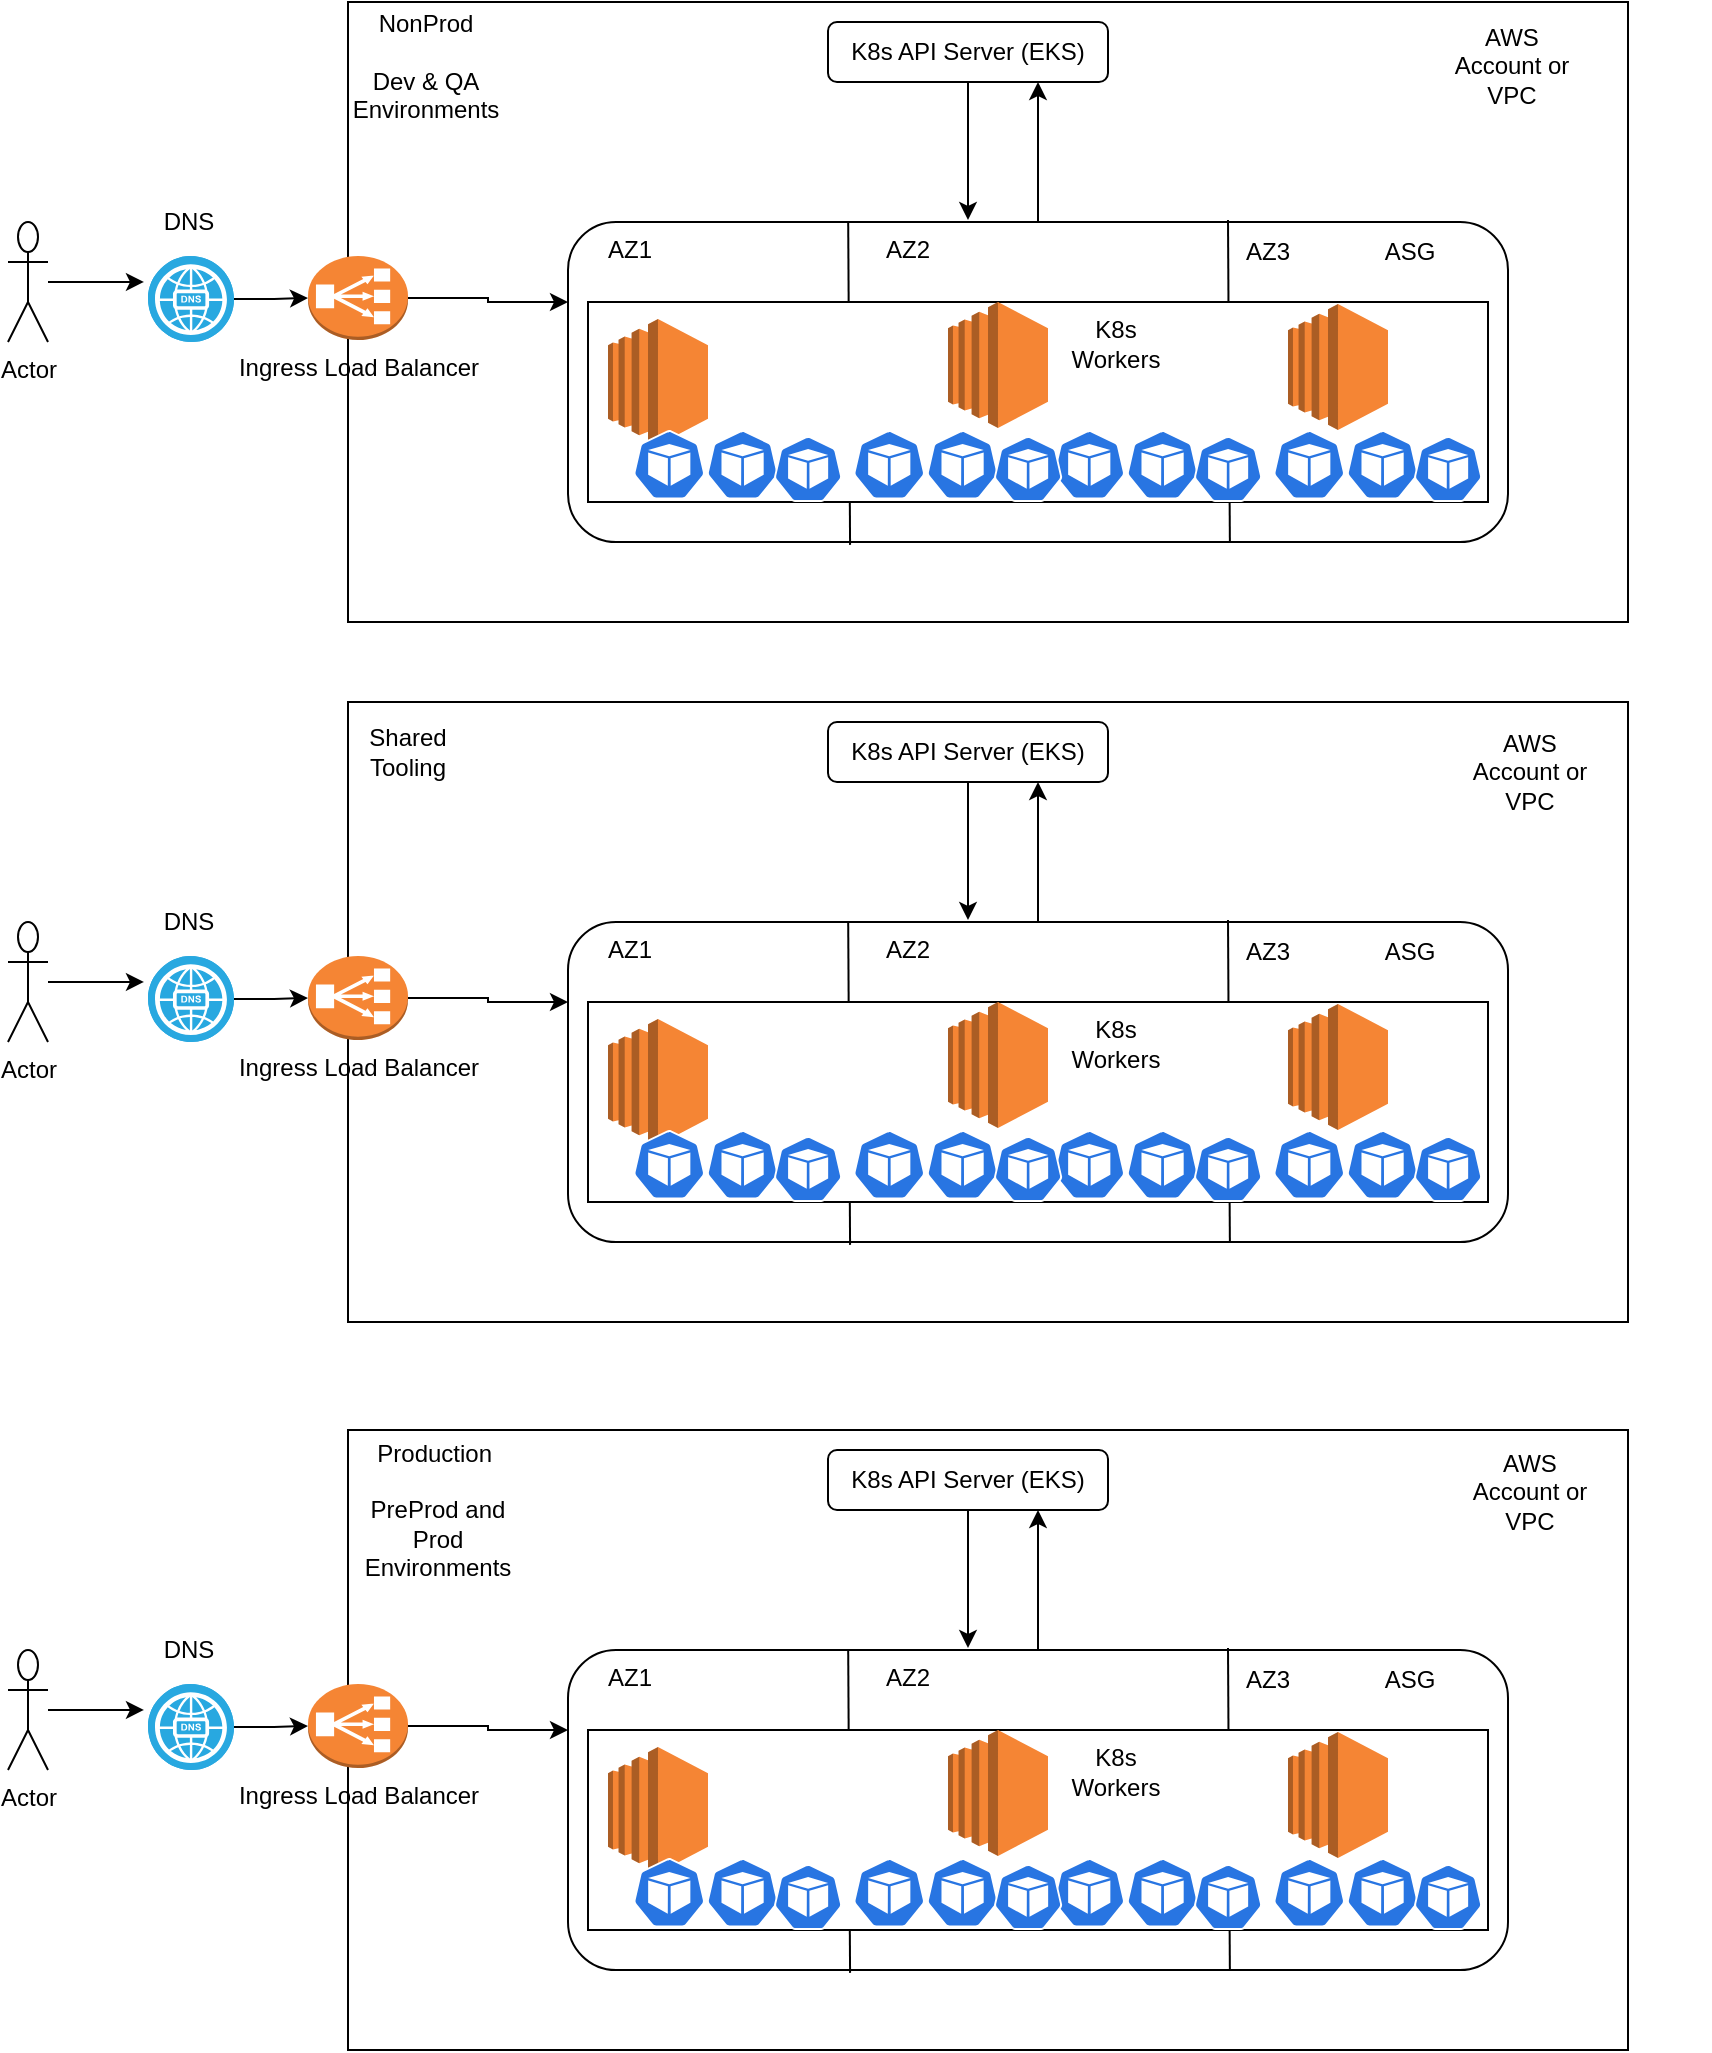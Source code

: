 <mxfile version="17.4.2" type="device"><diagram id="ply_uv6cTJuS1AcXBAx4" name="Page-1"><mxGraphModel dx="1143" dy="652" grid="1" gridSize="10" guides="1" tooltips="1" connect="1" arrows="1" fold="1" page="1" pageScale="1" pageWidth="827" pageHeight="1169" math="0" shadow="0"><root><mxCell id="0"/><mxCell id="1" parent="0"/><mxCell id="VAvdMdZfyU7xohKabj-D-55" value="" style="group" parent="1" vertex="1" connectable="0"><mxGeometry x="9" y="180" width="810" height="310" as="geometry"/></mxCell><mxCell id="VAvdMdZfyU7xohKabj-D-1" value="" style="rounded=0;whiteSpace=wrap;html=1;" parent="VAvdMdZfyU7xohKabj-D-55" vertex="1"><mxGeometry x="170" width="640" height="310" as="geometry"/></mxCell><mxCell id="VAvdMdZfyU7xohKabj-D-2" value="NonProd&lt;br&gt;&lt;br&gt;Dev &amp;amp; QA Environments&lt;br&gt;" style="text;html=1;strokeColor=none;fillColor=none;align=center;verticalAlign=middle;whiteSpace=wrap;rounded=0;" parent="VAvdMdZfyU7xohKabj-D-55" vertex="1"><mxGeometry x="179" y="17" width="60" height="30" as="geometry"/></mxCell><mxCell id="VAvdMdZfyU7xohKabj-D-3" value="Actor" style="shape=umlActor;verticalLabelPosition=bottom;verticalAlign=top;html=1;outlineConnect=0;" parent="VAvdMdZfyU7xohKabj-D-55" vertex="1"><mxGeometry y="110" width="20" height="60" as="geometry"/></mxCell><mxCell id="VAvdMdZfyU7xohKabj-D-4" value="" style="fillColor=#28A8E0;verticalLabelPosition=bottom;sketch=0;html=1;strokeColor=#ffffff;verticalAlign=top;align=center;points=[[0.145,0.145,0],[0.5,0,0],[0.855,0.145,0],[1,0.5,0],[0.855,0.855,0],[0.5,1,0],[0.145,0.855,0],[0,0.5,0]];pointerEvents=1;shape=mxgraph.cisco_safe.compositeIcon;bgIcon=ellipse;resIcon=mxgraph.cisco_safe.capability.dns;" parent="VAvdMdZfyU7xohKabj-D-55" vertex="1"><mxGeometry x="70" y="127" width="43" height="43" as="geometry"/></mxCell><mxCell id="VAvdMdZfyU7xohKabj-D-6" style="edgeStyle=orthogonalEdgeStyle;rounded=0;orthogonalLoop=1;jettySize=auto;html=1;entryX=-0.047;entryY=0.302;entryDx=0;entryDy=0;entryPerimeter=0;" parent="VAvdMdZfyU7xohKabj-D-55" source="VAvdMdZfyU7xohKabj-D-3" target="VAvdMdZfyU7xohKabj-D-4" edge="1"><mxGeometry relative="1" as="geometry"/></mxCell><mxCell id="VAvdMdZfyU7xohKabj-D-5" value="Ingress Load Balancer" style="outlineConnect=0;dashed=0;verticalLabelPosition=bottom;verticalAlign=top;align=center;html=1;shape=mxgraph.aws3.classic_load_balancer;fillColor=#F58534;gradientColor=none;" parent="VAvdMdZfyU7xohKabj-D-55" vertex="1"><mxGeometry x="150" y="127" width="50" height="42" as="geometry"/></mxCell><mxCell id="VAvdMdZfyU7xohKabj-D-7" style="edgeStyle=orthogonalEdgeStyle;rounded=0;orthogonalLoop=1;jettySize=auto;html=1;entryX=0;entryY=0.5;entryDx=0;entryDy=0;entryPerimeter=0;" parent="VAvdMdZfyU7xohKabj-D-55" source="VAvdMdZfyU7xohKabj-D-4" target="VAvdMdZfyU7xohKabj-D-5" edge="1"><mxGeometry relative="1" as="geometry"/></mxCell><mxCell id="VAvdMdZfyU7xohKabj-D-8" value="" style="rounded=1;whiteSpace=wrap;html=1;" parent="VAvdMdZfyU7xohKabj-D-55" vertex="1"><mxGeometry x="280" y="110" width="470" height="160" as="geometry"/></mxCell><mxCell id="VAvdMdZfyU7xohKabj-D-44" style="edgeStyle=orthogonalEdgeStyle;rounded=0;orthogonalLoop=1;jettySize=auto;html=1;entryX=0;entryY=0.25;entryDx=0;entryDy=0;" parent="VAvdMdZfyU7xohKabj-D-55" source="VAvdMdZfyU7xohKabj-D-5" target="VAvdMdZfyU7xohKabj-D-8" edge="1"><mxGeometry relative="1" as="geometry"><Array as="points"><mxPoint x="240" y="148"/><mxPoint x="240" y="150"/></Array></mxGeometry></mxCell><mxCell id="VAvdMdZfyU7xohKabj-D-9" value="K8s API Server (EKS)" style="rounded=1;whiteSpace=wrap;html=1;" parent="VAvdMdZfyU7xohKabj-D-55" vertex="1"><mxGeometry x="410" y="10" width="140" height="30" as="geometry"/></mxCell><mxCell id="VAvdMdZfyU7xohKabj-D-49" style="edgeStyle=orthogonalEdgeStyle;rounded=0;orthogonalLoop=1;jettySize=auto;html=1;entryX=0.75;entryY=1;entryDx=0;entryDy=0;" parent="VAvdMdZfyU7xohKabj-D-55" source="VAvdMdZfyU7xohKabj-D-8" target="VAvdMdZfyU7xohKabj-D-9" edge="1"><mxGeometry relative="1" as="geometry"/></mxCell><mxCell id="VAvdMdZfyU7xohKabj-D-12" value="" style="endArrow=none;html=1;rounded=0;exitX=0.232;exitY=1.009;exitDx=0;exitDy=0;exitPerimeter=0;entryX=0.23;entryY=0.003;entryDx=0;entryDy=0;entryPerimeter=0;" parent="VAvdMdZfyU7xohKabj-D-55" edge="1"><mxGeometry width="50" height="50" relative="1" as="geometry"><mxPoint x="421.04" y="271.44" as="sourcePoint"/><mxPoint x="420.1" y="110.48" as="targetPoint"/></mxGeometry></mxCell><mxCell id="VAvdMdZfyU7xohKabj-D-13" value="" style="endArrow=none;html=1;rounded=0;exitX=0.232;exitY=1.009;exitDx=0;exitDy=0;exitPerimeter=0;entryX=0.23;entryY=0.003;entryDx=0;entryDy=0;entryPerimeter=0;" parent="VAvdMdZfyU7xohKabj-D-55" edge="1"><mxGeometry width="50" height="50" relative="1" as="geometry"><mxPoint x="610.94" y="270.0" as="sourcePoint"/><mxPoint x="610.0" y="109.04" as="targetPoint"/></mxGeometry></mxCell><mxCell id="VAvdMdZfyU7xohKabj-D-14" value="AZ1" style="text;html=1;strokeColor=none;fillColor=none;align=center;verticalAlign=middle;whiteSpace=wrap;rounded=0;" parent="VAvdMdZfyU7xohKabj-D-55" vertex="1"><mxGeometry x="281" y="109" width="60" height="30" as="geometry"/></mxCell><mxCell id="VAvdMdZfyU7xohKabj-D-15" value="AZ3" style="text;html=1;strokeColor=none;fillColor=none;align=center;verticalAlign=middle;whiteSpace=wrap;rounded=0;" parent="VAvdMdZfyU7xohKabj-D-55" vertex="1"><mxGeometry x="600" y="110" width="60" height="30" as="geometry"/></mxCell><mxCell id="VAvdMdZfyU7xohKabj-D-16" value="AZ2" style="text;html=1;strokeColor=none;fillColor=none;align=center;verticalAlign=middle;whiteSpace=wrap;rounded=0;" parent="VAvdMdZfyU7xohKabj-D-55" vertex="1"><mxGeometry x="420" y="109" width="60" height="30" as="geometry"/></mxCell><mxCell id="VAvdMdZfyU7xohKabj-D-48" style="edgeStyle=orthogonalEdgeStyle;rounded=0;orthogonalLoop=1;jettySize=auto;html=1;entryX=1;entryY=0;entryDx=0;entryDy=0;" parent="VAvdMdZfyU7xohKabj-D-55" source="VAvdMdZfyU7xohKabj-D-9" target="VAvdMdZfyU7xohKabj-D-16" edge="1"><mxGeometry relative="1" as="geometry"/></mxCell><mxCell id="VAvdMdZfyU7xohKabj-D-17" value="" style="rounded=0;whiteSpace=wrap;html=1;" parent="VAvdMdZfyU7xohKabj-D-55" vertex="1"><mxGeometry x="290" y="150" width="450" height="100" as="geometry"/></mxCell><mxCell id="VAvdMdZfyU7xohKabj-D-19" value="" style="outlineConnect=0;dashed=0;verticalLabelPosition=bottom;verticalAlign=top;align=center;html=1;shape=mxgraph.aws3.ec2;fillColor=#F58534;gradientColor=none;" parent="VAvdMdZfyU7xohKabj-D-55" vertex="1"><mxGeometry x="300" y="158.5" width="50" height="63" as="geometry"/></mxCell><mxCell id="VAvdMdZfyU7xohKabj-D-32" value="" style="group" parent="VAvdMdZfyU7xohKabj-D-55" vertex="1" connectable="0"><mxGeometry x="520" y="214" width="220" height="36" as="geometry"/></mxCell><mxCell id="VAvdMdZfyU7xohKabj-D-27" value="" style="group" parent="VAvdMdZfyU7xohKabj-D-32" vertex="1" connectable="0"><mxGeometry width="110" height="36" as="geometry"/></mxCell><mxCell id="VAvdMdZfyU7xohKabj-D-24" value="" style="sketch=0;html=1;dashed=0;whitespace=wrap;fillColor=#2875E2;strokeColor=#ffffff;points=[[0.005,0.63,0],[0.1,0.2,0],[0.9,0.2,0],[0.5,0,0],[0.995,0.63,0],[0.72,0.99,0],[0.5,1,0],[0.28,0.99,0]];shape=mxgraph.kubernetes.icon;prIcon=pod" parent="VAvdMdZfyU7xohKabj-D-27" vertex="1"><mxGeometry width="41.25" height="34.82" as="geometry"/></mxCell><mxCell id="VAvdMdZfyU7xohKabj-D-25" value="" style="sketch=0;html=1;dashed=0;whitespace=wrap;fillColor=#2875E2;strokeColor=#ffffff;points=[[0.005,0.63,0],[0.1,0.2,0],[0.9,0.2,0],[0.5,0,0],[0.995,0.63,0],[0.72,0.99,0],[0.5,1,0],[0.28,0.99,0]];shape=mxgraph.kubernetes.icon;prIcon=pod" parent="VAvdMdZfyU7xohKabj-D-27" vertex="1"><mxGeometry x="36.667" width="41.25" height="34.82" as="geometry"/></mxCell><mxCell id="VAvdMdZfyU7xohKabj-D-26" value="" style="sketch=0;html=1;dashed=0;whitespace=wrap;fillColor=#2875E2;strokeColor=#ffffff;points=[[0.005,0.63,0],[0.1,0.2,0],[0.9,0.2,0],[0.5,0,0],[0.995,0.63,0],[0.72,0.99,0],[0.5,1,0],[0.28,0.99,0]];shape=mxgraph.kubernetes.icon;prIcon=pod" parent="VAvdMdZfyU7xohKabj-D-27" vertex="1"><mxGeometry x="70.125" y="2.951" width="39.875" height="33.049" as="geometry"/></mxCell><mxCell id="VAvdMdZfyU7xohKabj-D-28" value="" style="group" parent="VAvdMdZfyU7xohKabj-D-32" vertex="1" connectable="0"><mxGeometry x="110" width="110" height="36" as="geometry"/></mxCell><mxCell id="VAvdMdZfyU7xohKabj-D-29" value="" style="sketch=0;html=1;dashed=0;whitespace=wrap;fillColor=#2875E2;strokeColor=#ffffff;points=[[0.005,0.63,0],[0.1,0.2,0],[0.9,0.2,0],[0.5,0,0],[0.995,0.63,0],[0.72,0.99,0],[0.5,1,0],[0.28,0.99,0]];shape=mxgraph.kubernetes.icon;prIcon=pod" parent="VAvdMdZfyU7xohKabj-D-28" vertex="1"><mxGeometry width="41.25" height="34.82" as="geometry"/></mxCell><mxCell id="VAvdMdZfyU7xohKabj-D-30" value="" style="sketch=0;html=1;dashed=0;whitespace=wrap;fillColor=#2875E2;strokeColor=#ffffff;points=[[0.005,0.63,0],[0.1,0.2,0],[0.9,0.2,0],[0.5,0,0],[0.995,0.63,0],[0.72,0.99,0],[0.5,1,0],[0.28,0.99,0]];shape=mxgraph.kubernetes.icon;prIcon=pod" parent="VAvdMdZfyU7xohKabj-D-28" vertex="1"><mxGeometry x="36.667" width="41.25" height="34.82" as="geometry"/></mxCell><mxCell id="VAvdMdZfyU7xohKabj-D-31" value="" style="sketch=0;html=1;dashed=0;whitespace=wrap;fillColor=#2875E2;strokeColor=#ffffff;points=[[0.005,0.63,0],[0.1,0.2,0],[0.9,0.2,0],[0.5,0,0],[0.995,0.63,0],[0.72,0.99,0],[0.5,1,0],[0.28,0.99,0]];shape=mxgraph.kubernetes.icon;prIcon=pod" parent="VAvdMdZfyU7xohKabj-D-28" vertex="1"><mxGeometry x="70.125" y="2.951" width="39.875" height="33.049" as="geometry"/></mxCell><mxCell id="VAvdMdZfyU7xohKabj-D-33" value="" style="group" parent="VAvdMdZfyU7xohKabj-D-55" vertex="1" connectable="0"><mxGeometry x="310" y="214" width="220" height="36" as="geometry"/></mxCell><mxCell id="VAvdMdZfyU7xohKabj-D-34" value="" style="group" parent="VAvdMdZfyU7xohKabj-D-33" vertex="1" connectable="0"><mxGeometry width="110" height="36" as="geometry"/></mxCell><mxCell id="VAvdMdZfyU7xohKabj-D-35" value="" style="sketch=0;html=1;dashed=0;whitespace=wrap;fillColor=#2875E2;strokeColor=#ffffff;points=[[0.005,0.63,0],[0.1,0.2,0],[0.9,0.2,0],[0.5,0,0],[0.995,0.63,0],[0.72,0.99,0],[0.5,1,0],[0.28,0.99,0]];shape=mxgraph.kubernetes.icon;prIcon=pod" parent="VAvdMdZfyU7xohKabj-D-34" vertex="1"><mxGeometry width="41.25" height="34.82" as="geometry"/></mxCell><mxCell id="VAvdMdZfyU7xohKabj-D-36" value="" style="sketch=0;html=1;dashed=0;whitespace=wrap;fillColor=#2875E2;strokeColor=#ffffff;points=[[0.005,0.63,0],[0.1,0.2,0],[0.9,0.2,0],[0.5,0,0],[0.995,0.63,0],[0.72,0.99,0],[0.5,1,0],[0.28,0.99,0]];shape=mxgraph.kubernetes.icon;prIcon=pod" parent="VAvdMdZfyU7xohKabj-D-34" vertex="1"><mxGeometry x="36.667" width="41.25" height="34.82" as="geometry"/></mxCell><mxCell id="VAvdMdZfyU7xohKabj-D-37" value="" style="sketch=0;html=1;dashed=0;whitespace=wrap;fillColor=#2875E2;strokeColor=#ffffff;points=[[0.005,0.63,0],[0.1,0.2,0],[0.9,0.2,0],[0.5,0,0],[0.995,0.63,0],[0.72,0.99,0],[0.5,1,0],[0.28,0.99,0]];shape=mxgraph.kubernetes.icon;prIcon=pod" parent="VAvdMdZfyU7xohKabj-D-34" vertex="1"><mxGeometry x="70.125" y="2.951" width="39.875" height="33.049" as="geometry"/></mxCell><mxCell id="VAvdMdZfyU7xohKabj-D-38" value="" style="group" parent="VAvdMdZfyU7xohKabj-D-33" vertex="1" connectable="0"><mxGeometry x="110" width="110" height="36" as="geometry"/></mxCell><mxCell id="VAvdMdZfyU7xohKabj-D-39" value="" style="sketch=0;html=1;dashed=0;whitespace=wrap;fillColor=#2875E2;strokeColor=#ffffff;points=[[0.005,0.63,0],[0.1,0.2,0],[0.9,0.2,0],[0.5,0,0],[0.995,0.63,0],[0.72,0.99,0],[0.5,1,0],[0.28,0.99,0]];shape=mxgraph.kubernetes.icon;prIcon=pod" parent="VAvdMdZfyU7xohKabj-D-38" vertex="1"><mxGeometry width="41.25" height="34.82" as="geometry"/></mxCell><mxCell id="VAvdMdZfyU7xohKabj-D-40" value="" style="sketch=0;html=1;dashed=0;whitespace=wrap;fillColor=#2875E2;strokeColor=#ffffff;points=[[0.005,0.63,0],[0.1,0.2,0],[0.9,0.2,0],[0.5,0,0],[0.995,0.63,0],[0.72,0.99,0],[0.5,1,0],[0.28,0.99,0]];shape=mxgraph.kubernetes.icon;prIcon=pod" parent="VAvdMdZfyU7xohKabj-D-38" vertex="1"><mxGeometry x="36.667" width="41.25" height="34.82" as="geometry"/></mxCell><mxCell id="VAvdMdZfyU7xohKabj-D-41" value="" style="sketch=0;html=1;dashed=0;whitespace=wrap;fillColor=#2875E2;strokeColor=#ffffff;points=[[0.005,0.63,0],[0.1,0.2,0],[0.9,0.2,0],[0.5,0,0],[0.995,0.63,0],[0.72,0.99,0],[0.5,1,0],[0.28,0.99,0]];shape=mxgraph.kubernetes.icon;prIcon=pod" parent="VAvdMdZfyU7xohKabj-D-38" vertex="1"><mxGeometry x="70.125" y="2.951" width="39.875" height="33.049" as="geometry"/></mxCell><mxCell id="VAvdMdZfyU7xohKabj-D-42" value="" style="outlineConnect=0;dashed=0;verticalLabelPosition=bottom;verticalAlign=top;align=center;html=1;shape=mxgraph.aws3.ec2;fillColor=#F58534;gradientColor=none;" parent="VAvdMdZfyU7xohKabj-D-55" vertex="1"><mxGeometry x="470" y="150" width="50" height="63" as="geometry"/></mxCell><mxCell id="VAvdMdZfyU7xohKabj-D-43" value="" style="outlineConnect=0;dashed=0;verticalLabelPosition=bottom;verticalAlign=top;align=center;html=1;shape=mxgraph.aws3.ec2;fillColor=#F58534;gradientColor=none;" parent="VAvdMdZfyU7xohKabj-D-55" vertex="1"><mxGeometry x="640" y="151" width="50" height="63" as="geometry"/></mxCell><mxCell id="VAvdMdZfyU7xohKabj-D-45" value="ASG" style="text;html=1;strokeColor=none;fillColor=none;align=center;verticalAlign=middle;whiteSpace=wrap;rounded=0;" parent="VAvdMdZfyU7xohKabj-D-55" vertex="1"><mxGeometry x="671" y="110" width="60" height="30" as="geometry"/></mxCell><mxCell id="VAvdMdZfyU7xohKabj-D-50" value="K8s Workers" style="text;html=1;strokeColor=none;fillColor=none;align=center;verticalAlign=middle;whiteSpace=wrap;rounded=0;" parent="VAvdMdZfyU7xohKabj-D-55" vertex="1"><mxGeometry x="524" y="171" width="60" as="geometry"/></mxCell><mxCell id="VAvdMdZfyU7xohKabj-D-53" value="DNS" style="text;html=1;align=center;verticalAlign=middle;resizable=0;points=[];autosize=1;strokeColor=none;fillColor=none;" parent="VAvdMdZfyU7xohKabj-D-55" vertex="1"><mxGeometry x="70" y="100" width="40" height="20" as="geometry"/></mxCell><mxCell id="VAvdMdZfyU7xohKabj-D-143" value="AWS Account or VPC" style="text;html=1;strokeColor=none;fillColor=none;align=center;verticalAlign=middle;whiteSpace=wrap;rounded=0;" parent="VAvdMdZfyU7xohKabj-D-55" vertex="1"><mxGeometry x="722" y="17" width="60" height="30" as="geometry"/></mxCell><mxCell id="VAvdMdZfyU7xohKabj-D-56" value="" style="group" parent="1" vertex="1" connectable="0"><mxGeometry x="9" y="530" width="851" height="410" as="geometry"/></mxCell><mxCell id="VAvdMdZfyU7xohKabj-D-57" value="" style="rounded=0;whiteSpace=wrap;html=1;" parent="VAvdMdZfyU7xohKabj-D-56" vertex="1"><mxGeometry x="170" width="640" height="310" as="geometry"/></mxCell><mxCell id="VAvdMdZfyU7xohKabj-D-58" value="Shared Tooling" style="text;html=1;strokeColor=none;fillColor=none;align=center;verticalAlign=middle;whiteSpace=wrap;rounded=0;" parent="VAvdMdZfyU7xohKabj-D-56" vertex="1"><mxGeometry x="170" y="10" width="60" height="30" as="geometry"/></mxCell><mxCell id="VAvdMdZfyU7xohKabj-D-59" value="Actor" style="shape=umlActor;verticalLabelPosition=bottom;verticalAlign=top;html=1;outlineConnect=0;" parent="VAvdMdZfyU7xohKabj-D-56" vertex="1"><mxGeometry y="110" width="20" height="60" as="geometry"/></mxCell><mxCell id="VAvdMdZfyU7xohKabj-D-60" value="" style="fillColor=#28A8E0;verticalLabelPosition=bottom;sketch=0;html=1;strokeColor=#ffffff;verticalAlign=top;align=center;points=[[0.145,0.145,0],[0.5,0,0],[0.855,0.145,0],[1,0.5,0],[0.855,0.855,0],[0.5,1,0],[0.145,0.855,0],[0,0.5,0]];pointerEvents=1;shape=mxgraph.cisco_safe.compositeIcon;bgIcon=ellipse;resIcon=mxgraph.cisco_safe.capability.dns;" parent="VAvdMdZfyU7xohKabj-D-56" vertex="1"><mxGeometry x="70" y="127" width="43" height="43" as="geometry"/></mxCell><mxCell id="VAvdMdZfyU7xohKabj-D-61" style="edgeStyle=orthogonalEdgeStyle;rounded=0;orthogonalLoop=1;jettySize=auto;html=1;entryX=-0.047;entryY=0.302;entryDx=0;entryDy=0;entryPerimeter=0;" parent="VAvdMdZfyU7xohKabj-D-56" source="VAvdMdZfyU7xohKabj-D-59" target="VAvdMdZfyU7xohKabj-D-60" edge="1"><mxGeometry relative="1" as="geometry"/></mxCell><mxCell id="VAvdMdZfyU7xohKabj-D-62" value="Ingress Load Balancer" style="outlineConnect=0;dashed=0;verticalLabelPosition=bottom;verticalAlign=top;align=center;html=1;shape=mxgraph.aws3.classic_load_balancer;fillColor=#F58534;gradientColor=none;" parent="VAvdMdZfyU7xohKabj-D-56" vertex="1"><mxGeometry x="150" y="127" width="50" height="42" as="geometry"/></mxCell><mxCell id="VAvdMdZfyU7xohKabj-D-63" style="edgeStyle=orthogonalEdgeStyle;rounded=0;orthogonalLoop=1;jettySize=auto;html=1;entryX=0;entryY=0.5;entryDx=0;entryDy=0;entryPerimeter=0;" parent="VAvdMdZfyU7xohKabj-D-56" source="VAvdMdZfyU7xohKabj-D-60" target="VAvdMdZfyU7xohKabj-D-62" edge="1"><mxGeometry relative="1" as="geometry"/></mxCell><mxCell id="VAvdMdZfyU7xohKabj-D-64" value="" style="rounded=1;whiteSpace=wrap;html=1;" parent="VAvdMdZfyU7xohKabj-D-56" vertex="1"><mxGeometry x="280" y="110" width="470" height="160" as="geometry"/></mxCell><mxCell id="VAvdMdZfyU7xohKabj-D-65" style="edgeStyle=orthogonalEdgeStyle;rounded=0;orthogonalLoop=1;jettySize=auto;html=1;entryX=0;entryY=0.25;entryDx=0;entryDy=0;" parent="VAvdMdZfyU7xohKabj-D-56" source="VAvdMdZfyU7xohKabj-D-62" target="VAvdMdZfyU7xohKabj-D-64" edge="1"><mxGeometry relative="1" as="geometry"><Array as="points"><mxPoint x="240" y="148"/><mxPoint x="240" y="150"/></Array></mxGeometry></mxCell><mxCell id="VAvdMdZfyU7xohKabj-D-66" value="K8s API Server (EKS)" style="rounded=1;whiteSpace=wrap;html=1;" parent="VAvdMdZfyU7xohKabj-D-56" vertex="1"><mxGeometry x="410" y="10" width="140" height="30" as="geometry"/></mxCell><mxCell id="VAvdMdZfyU7xohKabj-D-67" style="edgeStyle=orthogonalEdgeStyle;rounded=0;orthogonalLoop=1;jettySize=auto;html=1;entryX=0.75;entryY=1;entryDx=0;entryDy=0;" parent="VAvdMdZfyU7xohKabj-D-56" source="VAvdMdZfyU7xohKabj-D-64" target="VAvdMdZfyU7xohKabj-D-66" edge="1"><mxGeometry relative="1" as="geometry"/></mxCell><mxCell id="VAvdMdZfyU7xohKabj-D-68" value="" style="endArrow=none;html=1;rounded=0;exitX=0.232;exitY=1.009;exitDx=0;exitDy=0;exitPerimeter=0;entryX=0.23;entryY=0.003;entryDx=0;entryDy=0;entryPerimeter=0;" parent="VAvdMdZfyU7xohKabj-D-56" edge="1"><mxGeometry width="50" height="50" relative="1" as="geometry"><mxPoint x="421.04" y="271.44" as="sourcePoint"/><mxPoint x="420.1" y="110.48" as="targetPoint"/></mxGeometry></mxCell><mxCell id="VAvdMdZfyU7xohKabj-D-69" value="" style="endArrow=none;html=1;rounded=0;exitX=0.232;exitY=1.009;exitDx=0;exitDy=0;exitPerimeter=0;entryX=0.23;entryY=0.003;entryDx=0;entryDy=0;entryPerimeter=0;" parent="VAvdMdZfyU7xohKabj-D-56" edge="1"><mxGeometry width="50" height="50" relative="1" as="geometry"><mxPoint x="610.94" y="270.0" as="sourcePoint"/><mxPoint x="610.0" y="109.04" as="targetPoint"/></mxGeometry></mxCell><mxCell id="VAvdMdZfyU7xohKabj-D-70" value="AZ1" style="text;html=1;strokeColor=none;fillColor=none;align=center;verticalAlign=middle;whiteSpace=wrap;rounded=0;" parent="VAvdMdZfyU7xohKabj-D-56" vertex="1"><mxGeometry x="281" y="109" width="60" height="30" as="geometry"/></mxCell><mxCell id="VAvdMdZfyU7xohKabj-D-71" value="AZ3" style="text;html=1;strokeColor=none;fillColor=none;align=center;verticalAlign=middle;whiteSpace=wrap;rounded=0;" parent="VAvdMdZfyU7xohKabj-D-56" vertex="1"><mxGeometry x="600" y="110" width="60" height="30" as="geometry"/></mxCell><mxCell id="VAvdMdZfyU7xohKabj-D-72" value="AZ2" style="text;html=1;strokeColor=none;fillColor=none;align=center;verticalAlign=middle;whiteSpace=wrap;rounded=0;" parent="VAvdMdZfyU7xohKabj-D-56" vertex="1"><mxGeometry x="420" y="109" width="60" height="30" as="geometry"/></mxCell><mxCell id="VAvdMdZfyU7xohKabj-D-73" style="edgeStyle=orthogonalEdgeStyle;rounded=0;orthogonalLoop=1;jettySize=auto;html=1;entryX=1;entryY=0;entryDx=0;entryDy=0;" parent="VAvdMdZfyU7xohKabj-D-56" source="VAvdMdZfyU7xohKabj-D-66" target="VAvdMdZfyU7xohKabj-D-72" edge="1"><mxGeometry relative="1" as="geometry"/></mxCell><mxCell id="VAvdMdZfyU7xohKabj-D-74" value="" style="rounded=0;whiteSpace=wrap;html=1;" parent="VAvdMdZfyU7xohKabj-D-56" vertex="1"><mxGeometry x="290" y="150" width="450" height="100" as="geometry"/></mxCell><mxCell id="VAvdMdZfyU7xohKabj-D-75" value="" style="outlineConnect=0;dashed=0;verticalLabelPosition=bottom;verticalAlign=top;align=center;html=1;shape=mxgraph.aws3.ec2;fillColor=#F58534;gradientColor=none;" parent="VAvdMdZfyU7xohKabj-D-56" vertex="1"><mxGeometry x="300" y="158.5" width="50" height="63" as="geometry"/></mxCell><mxCell id="VAvdMdZfyU7xohKabj-D-76" value="" style="group" parent="VAvdMdZfyU7xohKabj-D-56" vertex="1" connectable="0"><mxGeometry x="520" y="214" width="220" height="36" as="geometry"/></mxCell><mxCell id="VAvdMdZfyU7xohKabj-D-77" value="" style="group" parent="VAvdMdZfyU7xohKabj-D-76" vertex="1" connectable="0"><mxGeometry width="110" height="36" as="geometry"/></mxCell><mxCell id="VAvdMdZfyU7xohKabj-D-78" value="" style="sketch=0;html=1;dashed=0;whitespace=wrap;fillColor=#2875E2;strokeColor=#ffffff;points=[[0.005,0.63,0],[0.1,0.2,0],[0.9,0.2,0],[0.5,0,0],[0.995,0.63,0],[0.72,0.99,0],[0.5,1,0],[0.28,0.99,0]];shape=mxgraph.kubernetes.icon;prIcon=pod" parent="VAvdMdZfyU7xohKabj-D-77" vertex="1"><mxGeometry width="41.25" height="34.82" as="geometry"/></mxCell><mxCell id="VAvdMdZfyU7xohKabj-D-79" value="" style="sketch=0;html=1;dashed=0;whitespace=wrap;fillColor=#2875E2;strokeColor=#ffffff;points=[[0.005,0.63,0],[0.1,0.2,0],[0.9,0.2,0],[0.5,0,0],[0.995,0.63,0],[0.72,0.99,0],[0.5,1,0],[0.28,0.99,0]];shape=mxgraph.kubernetes.icon;prIcon=pod" parent="VAvdMdZfyU7xohKabj-D-77" vertex="1"><mxGeometry x="36.667" width="41.25" height="34.82" as="geometry"/></mxCell><mxCell id="VAvdMdZfyU7xohKabj-D-80" value="" style="sketch=0;html=1;dashed=0;whitespace=wrap;fillColor=#2875E2;strokeColor=#ffffff;points=[[0.005,0.63,0],[0.1,0.2,0],[0.9,0.2,0],[0.5,0,0],[0.995,0.63,0],[0.72,0.99,0],[0.5,1,0],[0.28,0.99,0]];shape=mxgraph.kubernetes.icon;prIcon=pod" parent="VAvdMdZfyU7xohKabj-D-77" vertex="1"><mxGeometry x="70.125" y="2.951" width="39.875" height="33.049" as="geometry"/></mxCell><mxCell id="VAvdMdZfyU7xohKabj-D-81" value="" style="group" parent="VAvdMdZfyU7xohKabj-D-76" vertex="1" connectable="0"><mxGeometry x="110" width="110" height="36" as="geometry"/></mxCell><mxCell id="VAvdMdZfyU7xohKabj-D-82" value="" style="sketch=0;html=1;dashed=0;whitespace=wrap;fillColor=#2875E2;strokeColor=#ffffff;points=[[0.005,0.63,0],[0.1,0.2,0],[0.9,0.2,0],[0.5,0,0],[0.995,0.63,0],[0.72,0.99,0],[0.5,1,0],[0.28,0.99,0]];shape=mxgraph.kubernetes.icon;prIcon=pod" parent="VAvdMdZfyU7xohKabj-D-81" vertex="1"><mxGeometry width="41.25" height="34.82" as="geometry"/></mxCell><mxCell id="VAvdMdZfyU7xohKabj-D-83" value="" style="sketch=0;html=1;dashed=0;whitespace=wrap;fillColor=#2875E2;strokeColor=#ffffff;points=[[0.005,0.63,0],[0.1,0.2,0],[0.9,0.2,0],[0.5,0,0],[0.995,0.63,0],[0.72,0.99,0],[0.5,1,0],[0.28,0.99,0]];shape=mxgraph.kubernetes.icon;prIcon=pod" parent="VAvdMdZfyU7xohKabj-D-81" vertex="1"><mxGeometry x="36.667" width="41.25" height="34.82" as="geometry"/></mxCell><mxCell id="VAvdMdZfyU7xohKabj-D-84" value="" style="sketch=0;html=1;dashed=0;whitespace=wrap;fillColor=#2875E2;strokeColor=#ffffff;points=[[0.005,0.63,0],[0.1,0.2,0],[0.9,0.2,0],[0.5,0,0],[0.995,0.63,0],[0.72,0.99,0],[0.5,1,0],[0.28,0.99,0]];shape=mxgraph.kubernetes.icon;prIcon=pod" parent="VAvdMdZfyU7xohKabj-D-81" vertex="1"><mxGeometry x="70.125" y="2.951" width="39.875" height="33.049" as="geometry"/></mxCell><mxCell id="VAvdMdZfyU7xohKabj-D-85" value="" style="group" parent="VAvdMdZfyU7xohKabj-D-56" vertex="1" connectable="0"><mxGeometry x="310" y="214" width="220" height="36" as="geometry"/></mxCell><mxCell id="VAvdMdZfyU7xohKabj-D-86" value="" style="group" parent="VAvdMdZfyU7xohKabj-D-85" vertex="1" connectable="0"><mxGeometry width="110" height="36" as="geometry"/></mxCell><mxCell id="VAvdMdZfyU7xohKabj-D-87" value="" style="sketch=0;html=1;dashed=0;whitespace=wrap;fillColor=#2875E2;strokeColor=#ffffff;points=[[0.005,0.63,0],[0.1,0.2,0],[0.9,0.2,0],[0.5,0,0],[0.995,0.63,0],[0.72,0.99,0],[0.5,1,0],[0.28,0.99,0]];shape=mxgraph.kubernetes.icon;prIcon=pod" parent="VAvdMdZfyU7xohKabj-D-86" vertex="1"><mxGeometry width="41.25" height="34.82" as="geometry"/></mxCell><mxCell id="VAvdMdZfyU7xohKabj-D-88" value="" style="sketch=0;html=1;dashed=0;whitespace=wrap;fillColor=#2875E2;strokeColor=#ffffff;points=[[0.005,0.63,0],[0.1,0.2,0],[0.9,0.2,0],[0.5,0,0],[0.995,0.63,0],[0.72,0.99,0],[0.5,1,0],[0.28,0.99,0]];shape=mxgraph.kubernetes.icon;prIcon=pod" parent="VAvdMdZfyU7xohKabj-D-86" vertex="1"><mxGeometry x="36.667" width="41.25" height="34.82" as="geometry"/></mxCell><mxCell id="VAvdMdZfyU7xohKabj-D-89" value="" style="sketch=0;html=1;dashed=0;whitespace=wrap;fillColor=#2875E2;strokeColor=#ffffff;points=[[0.005,0.63,0],[0.1,0.2,0],[0.9,0.2,0],[0.5,0,0],[0.995,0.63,0],[0.72,0.99,0],[0.5,1,0],[0.28,0.99,0]];shape=mxgraph.kubernetes.icon;prIcon=pod" parent="VAvdMdZfyU7xohKabj-D-86" vertex="1"><mxGeometry x="70.125" y="2.951" width="39.875" height="33.049" as="geometry"/></mxCell><mxCell id="VAvdMdZfyU7xohKabj-D-90" value="" style="group" parent="VAvdMdZfyU7xohKabj-D-85" vertex="1" connectable="0"><mxGeometry x="110" width="110" height="36" as="geometry"/></mxCell><mxCell id="VAvdMdZfyU7xohKabj-D-91" value="" style="sketch=0;html=1;dashed=0;whitespace=wrap;fillColor=#2875E2;strokeColor=#ffffff;points=[[0.005,0.63,0],[0.1,0.2,0],[0.9,0.2,0],[0.5,0,0],[0.995,0.63,0],[0.72,0.99,0],[0.5,1,0],[0.28,0.99,0]];shape=mxgraph.kubernetes.icon;prIcon=pod" parent="VAvdMdZfyU7xohKabj-D-90" vertex="1"><mxGeometry width="41.25" height="34.82" as="geometry"/></mxCell><mxCell id="VAvdMdZfyU7xohKabj-D-92" value="" style="sketch=0;html=1;dashed=0;whitespace=wrap;fillColor=#2875E2;strokeColor=#ffffff;points=[[0.005,0.63,0],[0.1,0.2,0],[0.9,0.2,0],[0.5,0,0],[0.995,0.63,0],[0.72,0.99,0],[0.5,1,0],[0.28,0.99,0]];shape=mxgraph.kubernetes.icon;prIcon=pod" parent="VAvdMdZfyU7xohKabj-D-90" vertex="1"><mxGeometry x="36.667" width="41.25" height="34.82" as="geometry"/></mxCell><mxCell id="VAvdMdZfyU7xohKabj-D-93" value="" style="sketch=0;html=1;dashed=0;whitespace=wrap;fillColor=#2875E2;strokeColor=#ffffff;points=[[0.005,0.63,0],[0.1,0.2,0],[0.9,0.2,0],[0.5,0,0],[0.995,0.63,0],[0.72,0.99,0],[0.5,1,0],[0.28,0.99,0]];shape=mxgraph.kubernetes.icon;prIcon=pod" parent="VAvdMdZfyU7xohKabj-D-90" vertex="1"><mxGeometry x="70.125" y="2.951" width="39.875" height="33.049" as="geometry"/></mxCell><mxCell id="VAvdMdZfyU7xohKabj-D-94" value="" style="outlineConnect=0;dashed=0;verticalLabelPosition=bottom;verticalAlign=top;align=center;html=1;shape=mxgraph.aws3.ec2;fillColor=#F58534;gradientColor=none;" parent="VAvdMdZfyU7xohKabj-D-56" vertex="1"><mxGeometry x="470" y="150" width="50" height="63" as="geometry"/></mxCell><mxCell id="VAvdMdZfyU7xohKabj-D-95" value="" style="outlineConnect=0;dashed=0;verticalLabelPosition=bottom;verticalAlign=top;align=center;html=1;shape=mxgraph.aws3.ec2;fillColor=#F58534;gradientColor=none;" parent="VAvdMdZfyU7xohKabj-D-56" vertex="1"><mxGeometry x="640" y="151" width="50" height="63" as="geometry"/></mxCell><mxCell id="VAvdMdZfyU7xohKabj-D-96" value="ASG" style="text;html=1;strokeColor=none;fillColor=none;align=center;verticalAlign=middle;whiteSpace=wrap;rounded=0;" parent="VAvdMdZfyU7xohKabj-D-56" vertex="1"><mxGeometry x="671" y="110" width="60" height="30" as="geometry"/></mxCell><mxCell id="VAvdMdZfyU7xohKabj-D-97" value="K8s Workers" style="text;html=1;strokeColor=none;fillColor=none;align=center;verticalAlign=middle;whiteSpace=wrap;rounded=0;" parent="VAvdMdZfyU7xohKabj-D-56" vertex="1"><mxGeometry x="524" y="171" width="60" as="geometry"/></mxCell><mxCell id="VAvdMdZfyU7xohKabj-D-98" value="DNS" style="text;html=1;align=center;verticalAlign=middle;resizable=0;points=[];autosize=1;strokeColor=none;fillColor=none;" parent="VAvdMdZfyU7xohKabj-D-56" vertex="1"><mxGeometry x="70" y="100" width="40" height="20" as="geometry"/></mxCell><mxCell id="VAvdMdZfyU7xohKabj-D-99" value="" style="group" parent="VAvdMdZfyU7xohKabj-D-56" vertex="1" connectable="0"><mxGeometry y="364" width="810" height="310" as="geometry"/></mxCell><mxCell id="VAvdMdZfyU7xohKabj-D-100" value="" style="rounded=0;whiteSpace=wrap;html=1;" parent="VAvdMdZfyU7xohKabj-D-99" vertex="1"><mxGeometry x="170" width="640" height="310" as="geometry"/></mxCell><mxCell id="VAvdMdZfyU7xohKabj-D-101" value="Production&amp;nbsp;&lt;br&gt;&lt;br&gt;PreProd and Prod Environments" style="text;html=1;strokeColor=none;fillColor=none;align=center;verticalAlign=middle;whiteSpace=wrap;rounded=0;" parent="VAvdMdZfyU7xohKabj-D-99" vertex="1"><mxGeometry x="185" y="25" width="60" height="30" as="geometry"/></mxCell><mxCell id="VAvdMdZfyU7xohKabj-D-102" value="Actor" style="shape=umlActor;verticalLabelPosition=bottom;verticalAlign=top;html=1;outlineConnect=0;" parent="VAvdMdZfyU7xohKabj-D-99" vertex="1"><mxGeometry y="110" width="20" height="60" as="geometry"/></mxCell><mxCell id="VAvdMdZfyU7xohKabj-D-103" value="" style="fillColor=#28A8E0;verticalLabelPosition=bottom;sketch=0;html=1;strokeColor=#ffffff;verticalAlign=top;align=center;points=[[0.145,0.145,0],[0.5,0,0],[0.855,0.145,0],[1,0.5,0],[0.855,0.855,0],[0.5,1,0],[0.145,0.855,0],[0,0.5,0]];pointerEvents=1;shape=mxgraph.cisco_safe.compositeIcon;bgIcon=ellipse;resIcon=mxgraph.cisco_safe.capability.dns;" parent="VAvdMdZfyU7xohKabj-D-99" vertex="1"><mxGeometry x="70" y="127" width="43" height="43" as="geometry"/></mxCell><mxCell id="VAvdMdZfyU7xohKabj-D-104" style="edgeStyle=orthogonalEdgeStyle;rounded=0;orthogonalLoop=1;jettySize=auto;html=1;entryX=-0.047;entryY=0.302;entryDx=0;entryDy=0;entryPerimeter=0;" parent="VAvdMdZfyU7xohKabj-D-99" source="VAvdMdZfyU7xohKabj-D-102" target="VAvdMdZfyU7xohKabj-D-103" edge="1"><mxGeometry relative="1" as="geometry"/></mxCell><mxCell id="VAvdMdZfyU7xohKabj-D-105" value="Ingress Load Balancer" style="outlineConnect=0;dashed=0;verticalLabelPosition=bottom;verticalAlign=top;align=center;html=1;shape=mxgraph.aws3.classic_load_balancer;fillColor=#F58534;gradientColor=none;" parent="VAvdMdZfyU7xohKabj-D-99" vertex="1"><mxGeometry x="150" y="127" width="50" height="42" as="geometry"/></mxCell><mxCell id="VAvdMdZfyU7xohKabj-D-106" style="edgeStyle=orthogonalEdgeStyle;rounded=0;orthogonalLoop=1;jettySize=auto;html=1;entryX=0;entryY=0.5;entryDx=0;entryDy=0;entryPerimeter=0;" parent="VAvdMdZfyU7xohKabj-D-99" source="VAvdMdZfyU7xohKabj-D-103" target="VAvdMdZfyU7xohKabj-D-105" edge="1"><mxGeometry relative="1" as="geometry"/></mxCell><mxCell id="VAvdMdZfyU7xohKabj-D-107" value="" style="rounded=1;whiteSpace=wrap;html=1;" parent="VAvdMdZfyU7xohKabj-D-99" vertex="1"><mxGeometry x="280" y="110" width="470" height="160" as="geometry"/></mxCell><mxCell id="VAvdMdZfyU7xohKabj-D-108" style="edgeStyle=orthogonalEdgeStyle;rounded=0;orthogonalLoop=1;jettySize=auto;html=1;entryX=0;entryY=0.25;entryDx=0;entryDy=0;" parent="VAvdMdZfyU7xohKabj-D-99" source="VAvdMdZfyU7xohKabj-D-105" target="VAvdMdZfyU7xohKabj-D-107" edge="1"><mxGeometry relative="1" as="geometry"><Array as="points"><mxPoint x="240" y="148"/><mxPoint x="240" y="150"/></Array></mxGeometry></mxCell><mxCell id="VAvdMdZfyU7xohKabj-D-109" value="K8s API Server (EKS)" style="rounded=1;whiteSpace=wrap;html=1;" parent="VAvdMdZfyU7xohKabj-D-99" vertex="1"><mxGeometry x="410" y="10" width="140" height="30" as="geometry"/></mxCell><mxCell id="VAvdMdZfyU7xohKabj-D-110" style="edgeStyle=orthogonalEdgeStyle;rounded=0;orthogonalLoop=1;jettySize=auto;html=1;entryX=0.75;entryY=1;entryDx=0;entryDy=0;" parent="VAvdMdZfyU7xohKabj-D-99" source="VAvdMdZfyU7xohKabj-D-107" target="VAvdMdZfyU7xohKabj-D-109" edge="1"><mxGeometry relative="1" as="geometry"/></mxCell><mxCell id="VAvdMdZfyU7xohKabj-D-111" value="" style="endArrow=none;html=1;rounded=0;exitX=0.232;exitY=1.009;exitDx=0;exitDy=0;exitPerimeter=0;entryX=0.23;entryY=0.003;entryDx=0;entryDy=0;entryPerimeter=0;" parent="VAvdMdZfyU7xohKabj-D-99" edge="1"><mxGeometry width="50" height="50" relative="1" as="geometry"><mxPoint x="421.04" y="271.44" as="sourcePoint"/><mxPoint x="420.1" y="110.48" as="targetPoint"/></mxGeometry></mxCell><mxCell id="VAvdMdZfyU7xohKabj-D-112" value="" style="endArrow=none;html=1;rounded=0;exitX=0.232;exitY=1.009;exitDx=0;exitDy=0;exitPerimeter=0;entryX=0.23;entryY=0.003;entryDx=0;entryDy=0;entryPerimeter=0;" parent="VAvdMdZfyU7xohKabj-D-99" edge="1"><mxGeometry width="50" height="50" relative="1" as="geometry"><mxPoint x="610.94" y="270.0" as="sourcePoint"/><mxPoint x="610.0" y="109.04" as="targetPoint"/></mxGeometry></mxCell><mxCell id="VAvdMdZfyU7xohKabj-D-113" value="AZ1" style="text;html=1;strokeColor=none;fillColor=none;align=center;verticalAlign=middle;whiteSpace=wrap;rounded=0;" parent="VAvdMdZfyU7xohKabj-D-99" vertex="1"><mxGeometry x="281" y="109" width="60" height="30" as="geometry"/></mxCell><mxCell id="VAvdMdZfyU7xohKabj-D-114" value="AZ3" style="text;html=1;strokeColor=none;fillColor=none;align=center;verticalAlign=middle;whiteSpace=wrap;rounded=0;" parent="VAvdMdZfyU7xohKabj-D-99" vertex="1"><mxGeometry x="600" y="110" width="60" height="30" as="geometry"/></mxCell><mxCell id="VAvdMdZfyU7xohKabj-D-115" value="AZ2" style="text;html=1;strokeColor=none;fillColor=none;align=center;verticalAlign=middle;whiteSpace=wrap;rounded=0;" parent="VAvdMdZfyU7xohKabj-D-99" vertex="1"><mxGeometry x="420" y="109" width="60" height="30" as="geometry"/></mxCell><mxCell id="VAvdMdZfyU7xohKabj-D-116" style="edgeStyle=orthogonalEdgeStyle;rounded=0;orthogonalLoop=1;jettySize=auto;html=1;entryX=1;entryY=0;entryDx=0;entryDy=0;" parent="VAvdMdZfyU7xohKabj-D-99" source="VAvdMdZfyU7xohKabj-D-109" target="VAvdMdZfyU7xohKabj-D-115" edge="1"><mxGeometry relative="1" as="geometry"/></mxCell><mxCell id="VAvdMdZfyU7xohKabj-D-117" value="" style="rounded=0;whiteSpace=wrap;html=1;" parent="VAvdMdZfyU7xohKabj-D-99" vertex="1"><mxGeometry x="290" y="150" width="450" height="100" as="geometry"/></mxCell><mxCell id="VAvdMdZfyU7xohKabj-D-118" value="" style="outlineConnect=0;dashed=0;verticalLabelPosition=bottom;verticalAlign=top;align=center;html=1;shape=mxgraph.aws3.ec2;fillColor=#F58534;gradientColor=none;" parent="VAvdMdZfyU7xohKabj-D-99" vertex="1"><mxGeometry x="300" y="158.5" width="50" height="63" as="geometry"/></mxCell><mxCell id="VAvdMdZfyU7xohKabj-D-119" value="" style="group" parent="VAvdMdZfyU7xohKabj-D-99" vertex="1" connectable="0"><mxGeometry x="520" y="214" width="220" height="36" as="geometry"/></mxCell><mxCell id="VAvdMdZfyU7xohKabj-D-120" value="" style="group" parent="VAvdMdZfyU7xohKabj-D-119" vertex="1" connectable="0"><mxGeometry width="110" height="36" as="geometry"/></mxCell><mxCell id="VAvdMdZfyU7xohKabj-D-121" value="" style="sketch=0;html=1;dashed=0;whitespace=wrap;fillColor=#2875E2;strokeColor=#ffffff;points=[[0.005,0.63,0],[0.1,0.2,0],[0.9,0.2,0],[0.5,0,0],[0.995,0.63,0],[0.72,0.99,0],[0.5,1,0],[0.28,0.99,0]];shape=mxgraph.kubernetes.icon;prIcon=pod" parent="VAvdMdZfyU7xohKabj-D-120" vertex="1"><mxGeometry width="41.25" height="34.82" as="geometry"/></mxCell><mxCell id="VAvdMdZfyU7xohKabj-D-122" value="" style="sketch=0;html=1;dashed=0;whitespace=wrap;fillColor=#2875E2;strokeColor=#ffffff;points=[[0.005,0.63,0],[0.1,0.2,0],[0.9,0.2,0],[0.5,0,0],[0.995,0.63,0],[0.72,0.99,0],[0.5,1,0],[0.28,0.99,0]];shape=mxgraph.kubernetes.icon;prIcon=pod" parent="VAvdMdZfyU7xohKabj-D-120" vertex="1"><mxGeometry x="36.667" width="41.25" height="34.82" as="geometry"/></mxCell><mxCell id="VAvdMdZfyU7xohKabj-D-123" value="" style="sketch=0;html=1;dashed=0;whitespace=wrap;fillColor=#2875E2;strokeColor=#ffffff;points=[[0.005,0.63,0],[0.1,0.2,0],[0.9,0.2,0],[0.5,0,0],[0.995,0.63,0],[0.72,0.99,0],[0.5,1,0],[0.28,0.99,0]];shape=mxgraph.kubernetes.icon;prIcon=pod" parent="VAvdMdZfyU7xohKabj-D-120" vertex="1"><mxGeometry x="70.125" y="2.951" width="39.875" height="33.049" as="geometry"/></mxCell><mxCell id="VAvdMdZfyU7xohKabj-D-124" value="" style="group" parent="VAvdMdZfyU7xohKabj-D-119" vertex="1" connectable="0"><mxGeometry x="110" width="110" height="36" as="geometry"/></mxCell><mxCell id="VAvdMdZfyU7xohKabj-D-125" value="" style="sketch=0;html=1;dashed=0;whitespace=wrap;fillColor=#2875E2;strokeColor=#ffffff;points=[[0.005,0.63,0],[0.1,0.2,0],[0.9,0.2,0],[0.5,0,0],[0.995,0.63,0],[0.72,0.99,0],[0.5,1,0],[0.28,0.99,0]];shape=mxgraph.kubernetes.icon;prIcon=pod" parent="VAvdMdZfyU7xohKabj-D-124" vertex="1"><mxGeometry width="41.25" height="34.82" as="geometry"/></mxCell><mxCell id="VAvdMdZfyU7xohKabj-D-126" value="" style="sketch=0;html=1;dashed=0;whitespace=wrap;fillColor=#2875E2;strokeColor=#ffffff;points=[[0.005,0.63,0],[0.1,0.2,0],[0.9,0.2,0],[0.5,0,0],[0.995,0.63,0],[0.72,0.99,0],[0.5,1,0],[0.28,0.99,0]];shape=mxgraph.kubernetes.icon;prIcon=pod" parent="VAvdMdZfyU7xohKabj-D-124" vertex="1"><mxGeometry x="36.667" width="41.25" height="34.82" as="geometry"/></mxCell><mxCell id="VAvdMdZfyU7xohKabj-D-127" value="" style="sketch=0;html=1;dashed=0;whitespace=wrap;fillColor=#2875E2;strokeColor=#ffffff;points=[[0.005,0.63,0],[0.1,0.2,0],[0.9,0.2,0],[0.5,0,0],[0.995,0.63,0],[0.72,0.99,0],[0.5,1,0],[0.28,0.99,0]];shape=mxgraph.kubernetes.icon;prIcon=pod" parent="VAvdMdZfyU7xohKabj-D-124" vertex="1"><mxGeometry x="70.125" y="2.951" width="39.875" height="33.049" as="geometry"/></mxCell><mxCell id="VAvdMdZfyU7xohKabj-D-128" value="" style="group" parent="VAvdMdZfyU7xohKabj-D-99" vertex="1" connectable="0"><mxGeometry x="310" y="214" width="220" height="36" as="geometry"/></mxCell><mxCell id="VAvdMdZfyU7xohKabj-D-129" value="" style="group" parent="VAvdMdZfyU7xohKabj-D-128" vertex="1" connectable="0"><mxGeometry width="110" height="36" as="geometry"/></mxCell><mxCell id="VAvdMdZfyU7xohKabj-D-130" value="" style="sketch=0;html=1;dashed=0;whitespace=wrap;fillColor=#2875E2;strokeColor=#ffffff;points=[[0.005,0.63,0],[0.1,0.2,0],[0.9,0.2,0],[0.5,0,0],[0.995,0.63,0],[0.72,0.99,0],[0.5,1,0],[0.28,0.99,0]];shape=mxgraph.kubernetes.icon;prIcon=pod" parent="VAvdMdZfyU7xohKabj-D-129" vertex="1"><mxGeometry width="41.25" height="34.82" as="geometry"/></mxCell><mxCell id="VAvdMdZfyU7xohKabj-D-131" value="" style="sketch=0;html=1;dashed=0;whitespace=wrap;fillColor=#2875E2;strokeColor=#ffffff;points=[[0.005,0.63,0],[0.1,0.2,0],[0.9,0.2,0],[0.5,0,0],[0.995,0.63,0],[0.72,0.99,0],[0.5,1,0],[0.28,0.99,0]];shape=mxgraph.kubernetes.icon;prIcon=pod" parent="VAvdMdZfyU7xohKabj-D-129" vertex="1"><mxGeometry x="36.667" width="41.25" height="34.82" as="geometry"/></mxCell><mxCell id="VAvdMdZfyU7xohKabj-D-132" value="" style="sketch=0;html=1;dashed=0;whitespace=wrap;fillColor=#2875E2;strokeColor=#ffffff;points=[[0.005,0.63,0],[0.1,0.2,0],[0.9,0.2,0],[0.5,0,0],[0.995,0.63,0],[0.72,0.99,0],[0.5,1,0],[0.28,0.99,0]];shape=mxgraph.kubernetes.icon;prIcon=pod" parent="VAvdMdZfyU7xohKabj-D-129" vertex="1"><mxGeometry x="70.125" y="2.951" width="39.875" height="33.049" as="geometry"/></mxCell><mxCell id="VAvdMdZfyU7xohKabj-D-133" value="" style="group" parent="VAvdMdZfyU7xohKabj-D-128" vertex="1" connectable="0"><mxGeometry x="110" width="110" height="36" as="geometry"/></mxCell><mxCell id="VAvdMdZfyU7xohKabj-D-134" value="" style="sketch=0;html=1;dashed=0;whitespace=wrap;fillColor=#2875E2;strokeColor=#ffffff;points=[[0.005,0.63,0],[0.1,0.2,0],[0.9,0.2,0],[0.5,0,0],[0.995,0.63,0],[0.72,0.99,0],[0.5,1,0],[0.28,0.99,0]];shape=mxgraph.kubernetes.icon;prIcon=pod" parent="VAvdMdZfyU7xohKabj-D-133" vertex="1"><mxGeometry width="41.25" height="34.82" as="geometry"/></mxCell><mxCell id="VAvdMdZfyU7xohKabj-D-135" value="" style="sketch=0;html=1;dashed=0;whitespace=wrap;fillColor=#2875E2;strokeColor=#ffffff;points=[[0.005,0.63,0],[0.1,0.2,0],[0.9,0.2,0],[0.5,0,0],[0.995,0.63,0],[0.72,0.99,0],[0.5,1,0],[0.28,0.99,0]];shape=mxgraph.kubernetes.icon;prIcon=pod" parent="VAvdMdZfyU7xohKabj-D-133" vertex="1"><mxGeometry x="36.667" width="41.25" height="34.82" as="geometry"/></mxCell><mxCell id="VAvdMdZfyU7xohKabj-D-136" value="" style="sketch=0;html=1;dashed=0;whitespace=wrap;fillColor=#2875E2;strokeColor=#ffffff;points=[[0.005,0.63,0],[0.1,0.2,0],[0.9,0.2,0],[0.5,0,0],[0.995,0.63,0],[0.72,0.99,0],[0.5,1,0],[0.28,0.99,0]];shape=mxgraph.kubernetes.icon;prIcon=pod" parent="VAvdMdZfyU7xohKabj-D-133" vertex="1"><mxGeometry x="70.125" y="2.951" width="39.875" height="33.049" as="geometry"/></mxCell><mxCell id="VAvdMdZfyU7xohKabj-D-137" value="" style="outlineConnect=0;dashed=0;verticalLabelPosition=bottom;verticalAlign=top;align=center;html=1;shape=mxgraph.aws3.ec2;fillColor=#F58534;gradientColor=none;" parent="VAvdMdZfyU7xohKabj-D-99" vertex="1"><mxGeometry x="470" y="150" width="50" height="63" as="geometry"/></mxCell><mxCell id="VAvdMdZfyU7xohKabj-D-138" value="" style="outlineConnect=0;dashed=0;verticalLabelPosition=bottom;verticalAlign=top;align=center;html=1;shape=mxgraph.aws3.ec2;fillColor=#F58534;gradientColor=none;" parent="VAvdMdZfyU7xohKabj-D-99" vertex="1"><mxGeometry x="640" y="151" width="50" height="63" as="geometry"/></mxCell><mxCell id="VAvdMdZfyU7xohKabj-D-139" value="ASG" style="text;html=1;strokeColor=none;fillColor=none;align=center;verticalAlign=middle;whiteSpace=wrap;rounded=0;" parent="VAvdMdZfyU7xohKabj-D-99" vertex="1"><mxGeometry x="671" y="110" width="60" height="30" as="geometry"/></mxCell><mxCell id="VAvdMdZfyU7xohKabj-D-140" value="K8s Workers" style="text;html=1;strokeColor=none;fillColor=none;align=center;verticalAlign=middle;whiteSpace=wrap;rounded=0;" parent="VAvdMdZfyU7xohKabj-D-99" vertex="1"><mxGeometry x="524" y="171" width="60" as="geometry"/></mxCell><mxCell id="VAvdMdZfyU7xohKabj-D-141" value="DNS" style="text;html=1;align=center;verticalAlign=middle;resizable=0;points=[];autosize=1;strokeColor=none;fillColor=none;" parent="VAvdMdZfyU7xohKabj-D-99" vertex="1"><mxGeometry x="70" y="100" width="40" height="20" as="geometry"/></mxCell><mxCell id="VAvdMdZfyU7xohKabj-D-145" value="AWS Account or VPC" style="text;html=1;strokeColor=none;fillColor=none;align=center;verticalAlign=middle;whiteSpace=wrap;rounded=0;" parent="VAvdMdZfyU7xohKabj-D-99" vertex="1"><mxGeometry x="731" y="16" width="60" height="30" as="geometry"/></mxCell><mxCell id="VAvdMdZfyU7xohKabj-D-144" value="AWS Account or VPC" style="text;html=1;strokeColor=none;fillColor=none;align=center;verticalAlign=middle;whiteSpace=wrap;rounded=0;" parent="VAvdMdZfyU7xohKabj-D-56" vertex="1"><mxGeometry x="731" y="20" width="60" height="30" as="geometry"/></mxCell></root></mxGraphModel></diagram></mxfile>